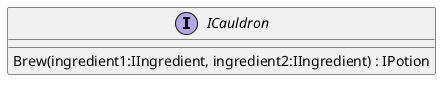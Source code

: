 @startuml
interface ICauldron {
    Brew(ingredient1:IIngredient, ingredient2:IIngredient) : IPotion
}
@enduml
